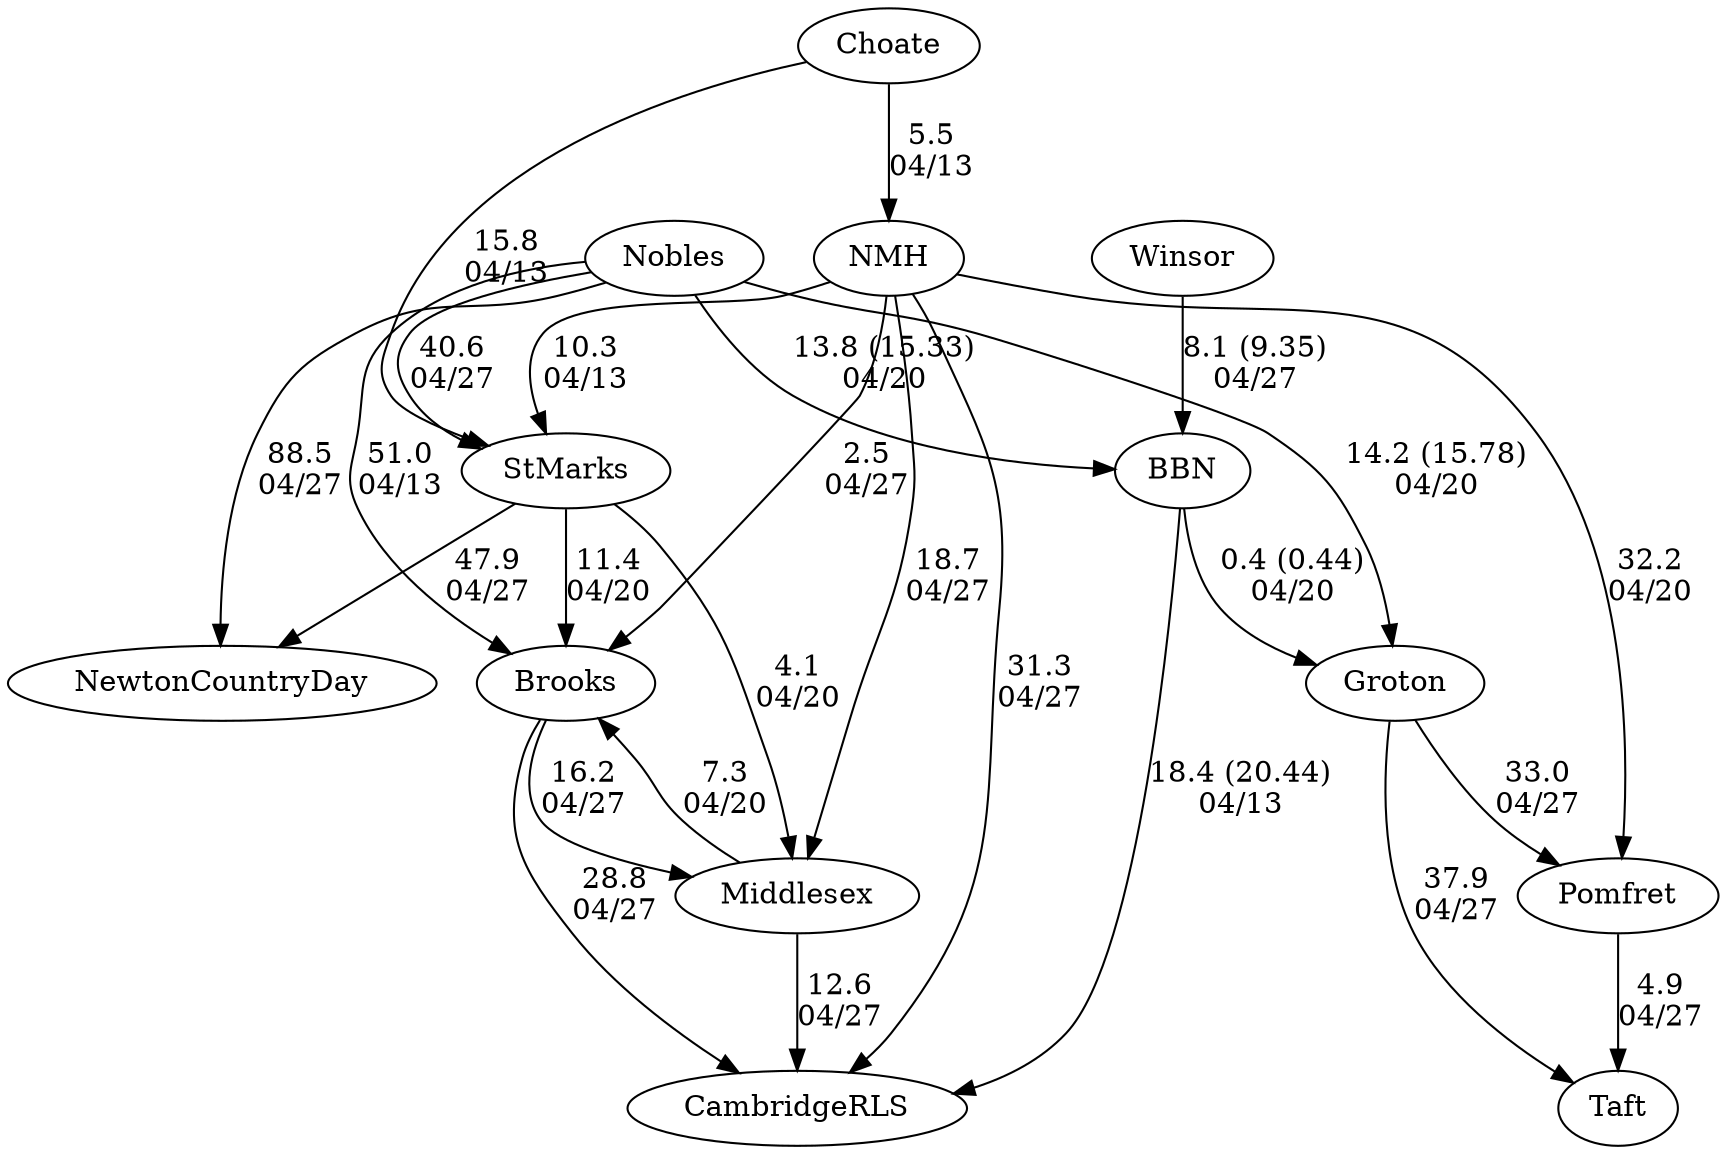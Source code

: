 digraph girls4fours {Taft [URL="girls4foursTaft.html"];Winsor [URL="girls4foursWinsor.html"];BBN [URL="girls4foursBBN.html"];Choate [URL="girls4foursChoate.html"];Brooks [URL="girls4foursBrooks.html"];StMarks [URL="girls4foursStMarks.html"];Groton [URL="girls4foursGroton.html"];NMH [URL="girls4foursNMH.html"];Nobles [URL="girls4foursNobles.html"];Middlesex [URL="girls4foursMiddlesex.html"];CambridgeRLS [URL="girls4foursCambridgeRLS.html"];Pomfret [URL="girls4foursPomfret.html"];NewtonCountryDay [URL="girls4foursNewtonCountryDay.html"];NMH -> Pomfret[label="32.2
04/20", weight="68", tooltip="NEIRA Girls Fours,Pomfret vs. NMH, Hopkins			
Distance: 1500m Conditions: Very light wind, perhaps slight crossing WSW tail at times of no more than 5MPH. Conditions similar throughout, with a slight tailwind developing in the last race. No current. Comments: Race order: G3, G2, G1, G4/5. Thanks to NMH and Hopkins for a great day of racing.
None", URL="https://www.row2k.com/results/resultspage.cfm?UID=00FD5442533029F3F8C5DFD9A3F09907&cat=1", random="random"]; 
StMarks -> Middlesex[label="4.1
04/20", weight="96", tooltip="NEIRA Boys & Girls Fours,St. Marks, Brooks and Middlesex			
Distance: 1500m Conditions: Partly cloudy, with variable winds switching from cross-wind to cross-tail 8-12mph. Quite calm for 4th boat races, picked up during 1V and 2V races. Comments: Times for G3 weren't started until about 650m in, so we got margins only.
None", URL="https://www.row2k.com/results/resultspage.cfm?UID=1212EB177D795078E02FE5D2820D6C1B&cat=5", random="random"]; 
StMarks -> Brooks[label="11.4
04/20", weight="89", tooltip="NEIRA Boys & Girls Fours,St. Marks, Brooks and Middlesex			
Distance: 1500m Conditions: Partly cloudy, with variable winds switching from cross-wind to cross-tail 8-12mph. Quite calm for 4th boat races, picked up during 1V and 2V races. Comments: Times for G3 weren't started until about 650m in, so we got margins only.
None", URL="https://www.row2k.com/results/resultspage.cfm?UID=1212EB177D795078E02FE5D2820D6C1B&cat=5", random="random"]; 
Middlesex -> Brooks[label="7.3
04/20", weight="93", tooltip="NEIRA Boys & Girls Fours,St. Marks, Brooks and Middlesex			
Distance: 1500m Conditions: Partly cloudy, with variable winds switching from cross-wind to cross-tail 8-12mph. Quite calm for 4th boat races, picked up during 1V and 2V races. Comments: Times for G3 weren't started until about 650m in, so we got margins only.
None", URL="https://www.row2k.com/results/resultspage.cfm?UID=1212EB177D795078E02FE5D2820D6C1B&cat=5", random="random"]; 
Groton -> Pomfret[label="33.0
04/27", weight="67", tooltip="NEIRA,Pomfret vs. Groton, Taft			
Distance: 1500m Conditions: At the start, crossing tailwinds of ~10MPH. Winds shifted to a mostly tail after first 500M of ~15MPH, with occasional gusts 20 to 25. Water was choppy after the first 500M all the way to finish line. Comments: Race order: G4, G3, G2, G1 (with boys' races interspersed). Winds made aligning starts challenging. Commendable job by aligner. Course steering was challenging for almost all crews. Wind also affected crews as many drifted into other lanes, though no significant impediments that impacted finish order were detected. Taft's 1st boat was a late scratch.
None", URL="https://www.row2k.com/results/resultspage.cfm?UID=B2DEAF649BD92E4956E382AFF1E67D1D&cat=1", random="random"]; 
Groton -> Taft[label="37.9
04/27", weight="63", tooltip="NEIRA,Pomfret vs. Groton, Taft			
Distance: 1500m Conditions: At the start, crossing tailwinds of ~10MPH. Winds shifted to a mostly tail after first 500M of ~15MPH, with occasional gusts 20 to 25. Water was choppy after the first 500M all the way to finish line. Comments: Race order: G4, G3, G2, G1 (with boys' races interspersed). Winds made aligning starts challenging. Commendable job by aligner. Course steering was challenging for almost all crews. Wind also affected crews as many drifted into other lanes, though no significant impediments that impacted finish order were detected. Taft's 1st boat was a late scratch.
None", URL="https://www.row2k.com/results/resultspage.cfm?UID=B2DEAF649BD92E4956E382AFF1E67D1D&cat=1", random="random"]; 
Pomfret -> Taft[label="4.9
04/27", weight="96", tooltip="NEIRA,Pomfret vs. Groton, Taft			
Distance: 1500m Conditions: At the start, crossing tailwinds of ~10MPH. Winds shifted to a mostly tail after first 500M of ~15MPH, with occasional gusts 20 to 25. Water was choppy after the first 500M all the way to finish line. Comments: Race order: G4, G3, G2, G1 (with boys' races interspersed). Winds made aligning starts challenging. Commendable job by aligner. Course steering was challenging for almost all crews. Wind also affected crews as many drifted into other lanes, though no significant impediments that impacted finish order were detected. Taft's 1st boat was a late scratch.
None", URL="https://www.row2k.com/results/resultspage.cfm?UID=B2DEAF649BD92E4956E382AFF1E67D1D&cat=1", random="random"]; 
BBN -> CambridgeRLS[label="18.4 (20.44)
04/13", weight="82", tooltip="NEIRA Boys & Girls Fours,BB&N CRLS			
Distance: 1350 M Conditions: Crossing tail wind at the start, to crossing head wind in last 1/3. Conmditions varoed durig the day Comments: A good day for all racers lining up in a crossing tail wind at the start.
None", URL="https://www.row2k.com/results/resultspage.cfm?UID=F2BDD2379584CF678DC6C30959529211&cat=5", random="random"]; 
NMH -> Brooks[label="2.5
04/27", weight="98", tooltip="NEIRA Boys & Girls Fours,Brooks vs NMH, Middlesex and CRLS			
Distance: 1500m Conditions: Conditions evolved from a slight headwind with flat water to a 12-15 mph cross headwind with significant chop in the middle 500m. Races were 4-3-2-1-5. Times should bet be compared between events. Comments: Thank you to our guests for our first bog day using the new facility! Good luck this season and hope to see you at NEIRAs.
None", URL="https://www.row2k.com/results/resultspage.cfm?UID=DA7A1EFD458CB4B765258C3FD9635963&cat=5", random="random"]; 
NMH -> Middlesex[label="18.7
04/27", weight="82", tooltip="NEIRA Boys & Girls Fours,Brooks vs NMH, Middlesex and CRLS			
Distance: 1500m Conditions: Conditions evolved from a slight headwind with flat water to a 12-15 mph cross headwind with significant chop in the middle 500m. Races were 4-3-2-1-5. Times should bet be compared between events. Comments: Thank you to our guests for our first bog day using the new facility! Good luck this season and hope to see you at NEIRAs.
None", URL="https://www.row2k.com/results/resultspage.cfm?UID=DA7A1EFD458CB4B765258C3FD9635963&cat=5", random="random"]; 
NMH -> CambridgeRLS[label="31.3
04/27", weight="69", tooltip="NEIRA Boys & Girls Fours,Brooks vs NMH, Middlesex and CRLS			
Distance: 1500m Conditions: Conditions evolved from a slight headwind with flat water to a 12-15 mph cross headwind with significant chop in the middle 500m. Races were 4-3-2-1-5. Times should bet be compared between events. Comments: Thank you to our guests for our first bog day using the new facility! Good luck this season and hope to see you at NEIRAs.
None", URL="https://www.row2k.com/results/resultspage.cfm?UID=DA7A1EFD458CB4B765258C3FD9635963&cat=5", random="random"]; 
Brooks -> Middlesex[label="16.2
04/27", weight="84", tooltip="NEIRA Boys & Girls Fours,Brooks vs NMH, Middlesex and CRLS			
Distance: 1500m Conditions: Conditions evolved from a slight headwind with flat water to a 12-15 mph cross headwind with significant chop in the middle 500m. Races were 4-3-2-1-5. Times should bet be compared between events. Comments: Thank you to our guests for our first bog day using the new facility! Good luck this season and hope to see you at NEIRAs.
None", URL="https://www.row2k.com/results/resultspage.cfm?UID=DA7A1EFD458CB4B765258C3FD9635963&cat=5", random="random"]; 
Brooks -> CambridgeRLS[label="28.8
04/27", weight="72", tooltip="NEIRA Boys & Girls Fours,Brooks vs NMH, Middlesex and CRLS			
Distance: 1500m Conditions: Conditions evolved from a slight headwind with flat water to a 12-15 mph cross headwind with significant chop in the middle 500m. Races were 4-3-2-1-5. Times should bet be compared between events. Comments: Thank you to our guests for our first bog day using the new facility! Good luck this season and hope to see you at NEIRAs.
None", URL="https://www.row2k.com/results/resultspage.cfm?UID=DA7A1EFD458CB4B765258C3FD9635963&cat=5", random="random"]; 
Middlesex -> CambridgeRLS[label="12.6
04/27", weight="88", tooltip="NEIRA Boys & Girls Fours,Brooks vs NMH, Middlesex and CRLS			
Distance: 1500m Conditions: Conditions evolved from a slight headwind with flat water to a 12-15 mph cross headwind with significant chop in the middle 500m. Races were 4-3-2-1-5. Times should bet be compared between events. Comments: Thank you to our guests for our first bog day using the new facility! Good luck this season and hope to see you at NEIRAs.
None", URL="https://www.row2k.com/results/resultspage.cfm?UID=DA7A1EFD458CB4B765258C3FD9635963&cat=5", random="random"]; 
Nobles -> BBN[label="13.8 (15.33)
04/20", weight="87", tooltip="NEIRA Girls Fours, Nobles, Groton, BB&N (hosted)			
Distance: 1350 M Conditions: Good conditions all day, even across lanes Comments: Good racing by all, in the 1V Nobles drifted in to the BB&N lane in the last 100 meters, then cut back out, finish order was not impacted but margin was.
Girls 7th, 8th and 9th for BB&N and Nobles raced in the JV course, Great to see everyone out there.
None", URL="https://www.row2k.com/results/resultspage.cfm?UID=61611297C2B5882317693DAB1794C8C4&cat=1", random="random"]; 
Nobles -> Groton[label="14.2 (15.78)
04/20", weight="86", tooltip="NEIRA Girls Fours, Nobles, Groton, BB&N (hosted)			
Distance: 1350 M Conditions: Good conditions all day, even across lanes Comments: Good racing by all, in the 1V Nobles drifted in to the BB&N lane in the last 100 meters, then cut back out, finish order was not impacted but margin was.
Girls 7th, 8th and 9th for BB&N and Nobles raced in the JV course, Great to see everyone out there.
None", URL="https://www.row2k.com/results/resultspage.cfm?UID=61611297C2B5882317693DAB1794C8C4&cat=1", random="random"]; 
BBN -> Groton[label="0.4 (0.44)
04/20", weight="100", tooltip="NEIRA Girls Fours, Nobles, Groton, BB&N (hosted)			
Distance: 1350 M Conditions: Good conditions all day, even across lanes Comments: Good racing by all, in the 1V Nobles drifted in to the BB&N lane in the last 100 meters, then cut back out, finish order was not impacted but margin was.
Girls 7th, 8th and 9th for BB&N and Nobles raced in the JV course, Great to see everyone out there.
None", URL="https://www.row2k.com/results/resultspage.cfm?UID=61611297C2B5882317693DAB1794C8C4&cat=1", random="random"]; 
Nobles -> Brooks[label="51.0
04/13", weight="49", tooltip="NEIRA Boys & Girls Fours,Brooks vs. Nobles			
Distance: ~1500m Conditions: Gusty headwind (15-25 mph) in moderate chop along lee shore. Crews had approximately the same conditions. Lane assignments probably affected times somewhat. Comments: Challenging conditions overcome by the constructive attitudes of all the coaches and race enthusiasm of athletes. Thanks to a strong Nobles team for coming up for some raw weather racing in early April. We were pleased to get the races in.
None", URL="https://www.row2k.com/results/resultspage.cfm?UID=947B7F9F873E76F39BBF493ADD420814&cat=5", random="random"]; 
Choate -> NMH[label="5.5
04/13", weight="95", tooltip="NEIRA Boys & Girls Fours,St. Marks, F. Gunn, NMH, Choate, Worcester Academy, Bancroft			
Distance: 1500m Conditions: A prevailing 12-14mph crosswind shifting to a cross/tail for some races. Two small short-lived squalls came through with wind gusts over 30mph. Other times, gusts were up to 24mph. Conditions gradually improved over the course of the races. Comments: Race order was B3-G4-B2-G1-B1-G2-G3. There was no B4 race. Races aren't comparable because of very shifty conditions. Boys 2V started 50m over the line.
None", URL="https://www.row2k.com/results/resultspage.cfm?UID=9C1DB7774C31E9EA330687778E1F93EB&cat=5", random="random"]; 
Choate -> StMarks[label="15.8
04/13", weight="85", tooltip="NEIRA Boys & Girls Fours,St. Marks, F. Gunn, NMH, Choate, Worcester Academy, Bancroft			
Distance: 1500m Conditions: A prevailing 12-14mph crosswind shifting to a cross/tail for some races. Two small short-lived squalls came through with wind gusts over 30mph. Other times, gusts were up to 24mph. Conditions gradually improved over the course of the races. Comments: Race order was B3-G4-B2-G1-B1-G2-G3. There was no B4 race. Races aren't comparable because of very shifty conditions. Boys 2V started 50m over the line.
None", URL="https://www.row2k.com/results/resultspage.cfm?UID=9C1DB7774C31E9EA330687778E1F93EB&cat=5", random="random"]; 
NMH -> StMarks[label="10.3
04/13", weight="90", tooltip="NEIRA Boys & Girls Fours,St. Marks, F. Gunn, NMH, Choate, Worcester Academy, Bancroft			
Distance: 1500m Conditions: A prevailing 12-14mph crosswind shifting to a cross/tail for some races. Two small short-lived squalls came through with wind gusts over 30mph. Other times, gusts were up to 24mph. Conditions gradually improved over the course of the races. Comments: Race order was B3-G4-B2-G1-B1-G2-G3. There was no B4 race. Races aren't comparable because of very shifty conditions. Boys 2V started 50m over the line.
None", URL="https://www.row2k.com/results/resultspage.cfm?UID=9C1DB7774C31E9EA330687778E1F93EB&cat=5", random="random"]; 
Nobles -> StMarks[label="40.6
04/27", weight="60", tooltip="NEIRA Boys & Girls Fours,St. Marks, Nobles, Brewster, NCDS			
Distance: 1500 Conditions: Variable headwind, started out light for G4 and B4 races and gradually built up to a steady headwind, especially at the last 500m. Gusts up to 15mph at moments. Comments: Races were all started on the line and it was a great day on the Lake. Thanks to all the crews who came out to race!
None", URL="https://www.row2k.com/results/resultspage.cfm?UID=A6F3B0420129EB02E75FD2608D0C3CD5&cat=5", random="random"]; 
Nobles -> NewtonCountryDay[label="88.5
04/27", weight="12", tooltip="NEIRA Boys & Girls Fours,St. Marks, Nobles, Brewster, NCDS			
Distance: 1500 Conditions: Variable headwind, started out light for G4 and B4 races and gradually built up to a steady headwind, especially at the last 500m. Gusts up to 15mph at moments. Comments: Races were all started on the line and it was a great day on the Lake. Thanks to all the crews who came out to race!
None", URL="https://www.row2k.com/results/resultspage.cfm?UID=A6F3B0420129EB02E75FD2608D0C3CD5&cat=5", random="random"]; 
StMarks -> NewtonCountryDay[label="47.9
04/27", weight="53", tooltip="NEIRA Boys & Girls Fours,St. Marks, Nobles, Brewster, NCDS			
Distance: 1500 Conditions: Variable headwind, started out light for G4 and B4 races and gradually built up to a steady headwind, especially at the last 500m. Gusts up to 15mph at moments. Comments: Races were all started on the line and it was a great day on the Lake. Thanks to all the crews who came out to race!
None", URL="https://www.row2k.com/results/resultspage.cfm?UID=A6F3B0420129EB02E75FD2608D0C3CD5&cat=5", random="random"]; 
Winsor -> BBN[label="8.1 (9.35)
04/27", weight="92", tooltip="NEIRA,The Winsor School vs. BB&N			
Distance: 1300 Conditions: Flat and equal conditions across all races. Steering in 3V race resulted in both crews finishing off the course with an indistinguishable margin (deemed a tie). 4V crews reversed lanes mid-race, potentially impacting margin but not finish order. 5th and 6th boats were composite to provide a race for all athletes. Thank you to BB&N for a fun race!
None", URL="https://www.row2k.com/results/resultspage.cfm?UID=0A06BB5337D4EBAFB4A716F6CCD660BF&cat=1", random="random"]}